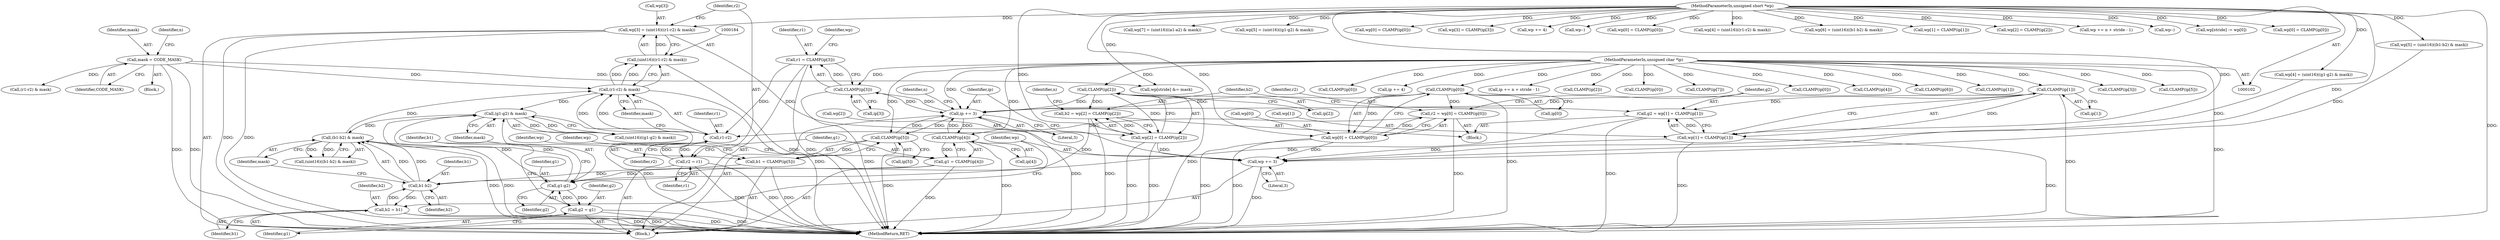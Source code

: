 digraph "0_libtiff_83a4b92815ea04969d494416eaae3d4c6b338e4a#diff-c8b4b355f9b5c06d585b23138e1c185f_0@array" {
"1000179" [label="(Call,wp[3] = (uint16)((r1-r2) & mask))"];
"1000183" [label="(Call,(uint16)((r1-r2) & mask))"];
"1000185" [label="(Call,(r1-r2) & mask)"];
"1000186" [label="(Call,r1-r2)"];
"1000173" [label="(Call,r1 = CLAMP(ip[3]))"];
"1000175" [label="(Call,CLAMP(ip[3]))"];
"1000236" [label="(Call,ip += 3)"];
"1000158" [label="(Call,CLAMP(ip[2]))"];
"1000103" [label="(MethodParameterIn,unsigned char *ip)"];
"1000215" [label="(Call,CLAMP(ip[5]))"];
"1000138" [label="(Call,CLAMP(ip[0]))"];
"1000195" [label="(Call,CLAMP(ip[4]))"];
"1000148" [label="(Call,CLAMP(ip[1]))"];
"1000190" [label="(Call,r2 = r1)"];
"1000132" [label="(Call,r2 = wp[0] = CLAMP(ip[0]))"];
"1000134" [label="(Call,wp[0] = CLAMP(ip[0]))"];
"1000106" [label="(MethodParameterIn,unsigned short *wp)"];
"1000225" [label="(Call,(b1-b2) & mask)"];
"1000226" [label="(Call,b1-b2)"];
"1000213" [label="(Call,b1 = CLAMP(ip[5]))"];
"1000152" [label="(Call,b2 = wp[2] = CLAMP(ip[2]))"];
"1000154" [label="(Call,wp[2] = CLAMP(ip[2]))"];
"1000230" [label="(Call,b2 = b1)"];
"1000205" [label="(Call,(g1-g2) & mask)"];
"1000206" [label="(Call,g1-g2)"];
"1000193" [label="(Call,g1 = CLAMP(ip[4]))"];
"1000210" [label="(Call,g2 = g1)"];
"1000142" [label="(Call,g2 = wp[1] = CLAMP(ip[1]))"];
"1000144" [label="(Call,wp[1] = CLAMP(ip[1]))"];
"1000119" [label="(Call,mask = CODE_MASK)"];
"1000233" [label="(Call,wp += 3)"];
"1000298" [label="(Call,CLAMP(ip[4]))"];
"1000362" [label="(Call,wp[7] = (uint16)((a1-a2) & mask))"];
"1000221" [label="(Identifier,wp)"];
"1000148" [label="(Call,CLAMP(ip[1]))"];
"1000179" [label="(Call,wp[3] = (uint16)((r1-r2) & mask))"];
"1000227" [label="(Identifier,b1)"];
"1000133" [label="(Identifier,r2)"];
"1000193" [label="(Call,g1 = CLAMP(ip[4]))"];
"1000174" [label="(Identifier,r1)"];
"1000230" [label="(Call,b2 = b1)"];
"1000322" [label="(Call,wp[5] = (uint16)((g1-g2) & mask))"];
"1000423" [label="(Call,wp[stride] &= mask)"];
"1000209" [label="(Identifier,mask)"];
"1000124" [label="(Identifier,n)"];
"1000247" [label="(Call,wp[0] = CLAMP(ip[0]))"];
"1000235" [label="(Literal,3)"];
"1000103" [label="(MethodParameterIn,unsigned char *ip)"];
"1000185" [label="(Call,(r1-r2) & mask)"];
"1000194" [label="(Identifier,g1)"];
"1000208" [label="(Identifier,g2)"];
"1000173" [label="(Call,r1 = CLAMP(ip[3]))"];
"1000277" [label="(Call,wp[3] = CLAMP(ip[3]))"];
"1000108" [label="(Block,)"];
"1000139" [label="(Call,ip[0])"];
"1000190" [label="(Call,r2 = r1)"];
"1000223" [label="(Call,(uint16)((b1-b2) & mask))"];
"1000445" [label="(MethodReturn,RET)"];
"1000138" [label="(Call,CLAMP(ip[0]))"];
"1000169" [label="(Block,)"];
"1000232" [label="(Identifier,b1)"];
"1000167" [label="(Identifier,n)"];
"1000338" [label="(Call,CLAMP(ip[6]))"];
"1000215" [label="(Call,CLAMP(ip[5]))"];
"1000196" [label="(Call,ip[4])"];
"1000181" [label="(Identifier,wp)"];
"1000261" [label="(Call,CLAMP(ip[1]))"];
"1000191" [label="(Identifier,r2)"];
"1000225" [label="(Call,(b1-b2) & mask)"];
"1000376" [label="(Call,wp += 4)"];
"1000281" [label="(Call,CLAMP(ip[3]))"];
"1000212" [label="(Identifier,g1)"];
"1000195" [label="(Call,CLAMP(ip[4]))"];
"1000318" [label="(Call,CLAMP(ip[5]))"];
"1000237" [label="(Identifier,ip)"];
"1000203" [label="(Call,(uint16)((g1-g2) & mask))"];
"1000192" [label="(Identifier,r1)"];
"1000251" [label="(Call,CLAMP(ip[0]))"];
"1000205" [label="(Call,(g1-g2) & mask)"];
"1000379" [label="(Call,ip += 4)"];
"1000236" [label="(Call,ip += 3)"];
"1000158" [label="(Call,CLAMP(ip[2]))"];
"1000153" [label="(Identifier,b2)"];
"1000155" [label="(Call,wp[2])"];
"1000149" [label="(Call,ip[1])"];
"1000210" [label="(Call,g2 = g1)"];
"1000154" [label="(Call,wp[2] = CLAMP(ip[2]))"];
"1000428" [label="(Call,wp--)"];
"1000180" [label="(Call,wp[3])"];
"1000201" [label="(Identifier,wp)"];
"1000134" [label="(Call,wp[0] = CLAMP(ip[0]))"];
"1000143" [label="(Identifier,g2)"];
"1000214" [label="(Identifier,b1)"];
"1000228" [label="(Identifier,b2)"];
"1000219" [label="(Call,wp[5] = (uint16)((b1-b2) & mask))"];
"1000408" [label="(Call,wp[0] = CLAMP(ip[0]))"];
"1000229" [label="(Identifier,mask)"];
"1000391" [label="(Call,ip += n + stride - 1)"];
"1000120" [label="(Identifier,mask)"];
"1000189" [label="(Identifier,mask)"];
"1000142" [label="(Call,g2 = wp[1] = CLAMP(ip[1]))"];
"1000163" [label="(Identifier,n)"];
"1000231" [label="(Identifier,b2)"];
"1000159" [label="(Call,ip[2])"];
"1000152" [label="(Call,b2 = wp[2] = CLAMP(ip[2]))"];
"1000302" [label="(Call,wp[4] = (uint16)((r1-r2) & mask))"];
"1000238" [label="(Literal,3)"];
"1000342" [label="(Call,wp[6] = (uint16)((b1-b2) & mask))"];
"1000121" [label="(Identifier,CODE_MASK)"];
"1000119" [label="(Call,mask = CODE_MASK)"];
"1000183" [label="(Call,(uint16)((r1-r2) & mask))"];
"1000257" [label="(Call,wp[1] = CLAMP(ip[1]))"];
"1000267" [label="(Call,wp[2] = CLAMP(ip[2]))"];
"1000384" [label="(Call,wp += n + stride - 1)"];
"1000233" [label="(Call,wp += 3)"];
"1000206" [label="(Call,g1-g2)"];
"1000106" [label="(MethodParameterIn,unsigned short *wp)"];
"1000211" [label="(Identifier,g2)"];
"1000271" [label="(Call,CLAMP(ip[2]))"];
"1000186" [label="(Call,r1-r2)"];
"1000213" [label="(Call,b1 = CLAMP(ip[5]))"];
"1000443" [label="(Call,wp--)"];
"1000226" [label="(Call,b1-b2)"];
"1000216" [label="(Call,ip[5])"];
"1000439" [label="(Call,CLAMP(ip[0]))"];
"1000145" [label="(Call,wp[1])"];
"1000132" [label="(Call,r2 = wp[0] = CLAMP(ip[0]))"];
"1000358" [label="(Call,CLAMP(ip[7]))"];
"1000199" [label="(Call,wp[4] = (uint16)((g1-g2) & mask))"];
"1000144" [label="(Call,wp[1] = CLAMP(ip[1]))"];
"1000188" [label="(Identifier,r2)"];
"1000234" [label="(Identifier,wp)"];
"1000187" [label="(Identifier,r1)"];
"1000131" [label="(Block,)"];
"1000207" [label="(Identifier,g1)"];
"1000416" [label="(Call,wp[stride] -= wp[0])"];
"1000175" [label="(Call,CLAMP(ip[3]))"];
"1000176" [label="(Call,ip[3])"];
"1000412" [label="(Call,CLAMP(ip[0]))"];
"1000135" [label="(Call,wp[0])"];
"1000435" [label="(Call,wp[0] = CLAMP(ip[0]))"];
"1000308" [label="(Call,(r1-r2) & mask)"];
"1000179" -> "1000169"  [label="AST: "];
"1000179" -> "1000183"  [label="CFG: "];
"1000180" -> "1000179"  [label="AST: "];
"1000183" -> "1000179"  [label="AST: "];
"1000191" -> "1000179"  [label="CFG: "];
"1000179" -> "1000445"  [label="DDG: "];
"1000179" -> "1000445"  [label="DDG: "];
"1000183" -> "1000179"  [label="DDG: "];
"1000106" -> "1000179"  [label="DDG: "];
"1000179" -> "1000233"  [label="DDG: "];
"1000183" -> "1000185"  [label="CFG: "];
"1000184" -> "1000183"  [label="AST: "];
"1000185" -> "1000183"  [label="AST: "];
"1000183" -> "1000445"  [label="DDG: "];
"1000185" -> "1000183"  [label="DDG: "];
"1000185" -> "1000183"  [label="DDG: "];
"1000185" -> "1000189"  [label="CFG: "];
"1000186" -> "1000185"  [label="AST: "];
"1000189" -> "1000185"  [label="AST: "];
"1000185" -> "1000445"  [label="DDG: "];
"1000186" -> "1000185"  [label="DDG: "];
"1000186" -> "1000185"  [label="DDG: "];
"1000225" -> "1000185"  [label="DDG: "];
"1000119" -> "1000185"  [label="DDG: "];
"1000185" -> "1000205"  [label="DDG: "];
"1000186" -> "1000188"  [label="CFG: "];
"1000187" -> "1000186"  [label="AST: "];
"1000188" -> "1000186"  [label="AST: "];
"1000189" -> "1000186"  [label="CFG: "];
"1000173" -> "1000186"  [label="DDG: "];
"1000190" -> "1000186"  [label="DDG: "];
"1000132" -> "1000186"  [label="DDG: "];
"1000186" -> "1000190"  [label="DDG: "];
"1000173" -> "1000169"  [label="AST: "];
"1000173" -> "1000175"  [label="CFG: "];
"1000174" -> "1000173"  [label="AST: "];
"1000175" -> "1000173"  [label="AST: "];
"1000181" -> "1000173"  [label="CFG: "];
"1000173" -> "1000445"  [label="DDG: "];
"1000175" -> "1000173"  [label="DDG: "];
"1000175" -> "1000176"  [label="CFG: "];
"1000176" -> "1000175"  [label="AST: "];
"1000175" -> "1000445"  [label="DDG: "];
"1000236" -> "1000175"  [label="DDG: "];
"1000103" -> "1000175"  [label="DDG: "];
"1000175" -> "1000236"  [label="DDG: "];
"1000236" -> "1000169"  [label="AST: "];
"1000236" -> "1000238"  [label="CFG: "];
"1000237" -> "1000236"  [label="AST: "];
"1000238" -> "1000236"  [label="AST: "];
"1000167" -> "1000236"  [label="CFG: "];
"1000236" -> "1000445"  [label="DDG: "];
"1000236" -> "1000195"  [label="DDG: "];
"1000236" -> "1000215"  [label="DDG: "];
"1000158" -> "1000236"  [label="DDG: "];
"1000215" -> "1000236"  [label="DDG: "];
"1000138" -> "1000236"  [label="DDG: "];
"1000195" -> "1000236"  [label="DDG: "];
"1000148" -> "1000236"  [label="DDG: "];
"1000103" -> "1000236"  [label="DDG: "];
"1000158" -> "1000154"  [label="AST: "];
"1000158" -> "1000159"  [label="CFG: "];
"1000159" -> "1000158"  [label="AST: "];
"1000154" -> "1000158"  [label="CFG: "];
"1000158" -> "1000445"  [label="DDG: "];
"1000158" -> "1000152"  [label="DDG: "];
"1000158" -> "1000154"  [label="DDG: "];
"1000103" -> "1000158"  [label="DDG: "];
"1000103" -> "1000102"  [label="AST: "];
"1000103" -> "1000445"  [label="DDG: "];
"1000103" -> "1000138"  [label="DDG: "];
"1000103" -> "1000148"  [label="DDG: "];
"1000103" -> "1000195"  [label="DDG: "];
"1000103" -> "1000215"  [label="DDG: "];
"1000103" -> "1000251"  [label="DDG: "];
"1000103" -> "1000261"  [label="DDG: "];
"1000103" -> "1000271"  [label="DDG: "];
"1000103" -> "1000281"  [label="DDG: "];
"1000103" -> "1000298"  [label="DDG: "];
"1000103" -> "1000318"  [label="DDG: "];
"1000103" -> "1000338"  [label="DDG: "];
"1000103" -> "1000358"  [label="DDG: "];
"1000103" -> "1000379"  [label="DDG: "];
"1000103" -> "1000391"  [label="DDG: "];
"1000103" -> "1000412"  [label="DDG: "];
"1000103" -> "1000439"  [label="DDG: "];
"1000215" -> "1000213"  [label="AST: "];
"1000215" -> "1000216"  [label="CFG: "];
"1000216" -> "1000215"  [label="AST: "];
"1000213" -> "1000215"  [label="CFG: "];
"1000215" -> "1000445"  [label="DDG: "];
"1000215" -> "1000213"  [label="DDG: "];
"1000138" -> "1000134"  [label="AST: "];
"1000138" -> "1000139"  [label="CFG: "];
"1000139" -> "1000138"  [label="AST: "];
"1000134" -> "1000138"  [label="CFG: "];
"1000138" -> "1000445"  [label="DDG: "];
"1000138" -> "1000132"  [label="DDG: "];
"1000138" -> "1000134"  [label="DDG: "];
"1000195" -> "1000193"  [label="AST: "];
"1000195" -> "1000196"  [label="CFG: "];
"1000196" -> "1000195"  [label="AST: "];
"1000193" -> "1000195"  [label="CFG: "];
"1000195" -> "1000445"  [label="DDG: "];
"1000195" -> "1000193"  [label="DDG: "];
"1000148" -> "1000144"  [label="AST: "];
"1000148" -> "1000149"  [label="CFG: "];
"1000149" -> "1000148"  [label="AST: "];
"1000144" -> "1000148"  [label="CFG: "];
"1000148" -> "1000445"  [label="DDG: "];
"1000148" -> "1000142"  [label="DDG: "];
"1000148" -> "1000144"  [label="DDG: "];
"1000190" -> "1000169"  [label="AST: "];
"1000190" -> "1000192"  [label="CFG: "];
"1000191" -> "1000190"  [label="AST: "];
"1000192" -> "1000190"  [label="AST: "];
"1000194" -> "1000190"  [label="CFG: "];
"1000190" -> "1000445"  [label="DDG: "];
"1000190" -> "1000445"  [label="DDG: "];
"1000132" -> "1000131"  [label="AST: "];
"1000132" -> "1000134"  [label="CFG: "];
"1000133" -> "1000132"  [label="AST: "];
"1000134" -> "1000132"  [label="AST: "];
"1000143" -> "1000132"  [label="CFG: "];
"1000132" -> "1000445"  [label="DDG: "];
"1000134" -> "1000132"  [label="DDG: "];
"1000135" -> "1000134"  [label="AST: "];
"1000134" -> "1000445"  [label="DDG: "];
"1000134" -> "1000445"  [label="DDG: "];
"1000106" -> "1000134"  [label="DDG: "];
"1000134" -> "1000233"  [label="DDG: "];
"1000106" -> "1000102"  [label="AST: "];
"1000106" -> "1000445"  [label="DDG: "];
"1000106" -> "1000144"  [label="DDG: "];
"1000106" -> "1000154"  [label="DDG: "];
"1000106" -> "1000199"  [label="DDG: "];
"1000106" -> "1000219"  [label="DDG: "];
"1000106" -> "1000233"  [label="DDG: "];
"1000106" -> "1000247"  [label="DDG: "];
"1000106" -> "1000257"  [label="DDG: "];
"1000106" -> "1000267"  [label="DDG: "];
"1000106" -> "1000277"  [label="DDG: "];
"1000106" -> "1000302"  [label="DDG: "];
"1000106" -> "1000322"  [label="DDG: "];
"1000106" -> "1000342"  [label="DDG: "];
"1000106" -> "1000362"  [label="DDG: "];
"1000106" -> "1000376"  [label="DDG: "];
"1000106" -> "1000384"  [label="DDG: "];
"1000106" -> "1000408"  [label="DDG: "];
"1000106" -> "1000416"  [label="DDG: "];
"1000106" -> "1000423"  [label="DDG: "];
"1000106" -> "1000428"  [label="DDG: "];
"1000106" -> "1000435"  [label="DDG: "];
"1000106" -> "1000443"  [label="DDG: "];
"1000225" -> "1000223"  [label="AST: "];
"1000225" -> "1000229"  [label="CFG: "];
"1000226" -> "1000225"  [label="AST: "];
"1000229" -> "1000225"  [label="AST: "];
"1000223" -> "1000225"  [label="CFG: "];
"1000225" -> "1000445"  [label="DDG: "];
"1000225" -> "1000445"  [label="DDG: "];
"1000225" -> "1000223"  [label="DDG: "];
"1000225" -> "1000223"  [label="DDG: "];
"1000226" -> "1000225"  [label="DDG: "];
"1000226" -> "1000225"  [label="DDG: "];
"1000205" -> "1000225"  [label="DDG: "];
"1000226" -> "1000228"  [label="CFG: "];
"1000227" -> "1000226"  [label="AST: "];
"1000228" -> "1000226"  [label="AST: "];
"1000229" -> "1000226"  [label="CFG: "];
"1000213" -> "1000226"  [label="DDG: "];
"1000152" -> "1000226"  [label="DDG: "];
"1000230" -> "1000226"  [label="DDG: "];
"1000226" -> "1000230"  [label="DDG: "];
"1000213" -> "1000169"  [label="AST: "];
"1000214" -> "1000213"  [label="AST: "];
"1000221" -> "1000213"  [label="CFG: "];
"1000213" -> "1000445"  [label="DDG: "];
"1000152" -> "1000131"  [label="AST: "];
"1000152" -> "1000154"  [label="CFG: "];
"1000153" -> "1000152"  [label="AST: "];
"1000154" -> "1000152"  [label="AST: "];
"1000163" -> "1000152"  [label="CFG: "];
"1000152" -> "1000445"  [label="DDG: "];
"1000154" -> "1000152"  [label="DDG: "];
"1000155" -> "1000154"  [label="AST: "];
"1000154" -> "1000445"  [label="DDG: "];
"1000154" -> "1000445"  [label="DDG: "];
"1000154" -> "1000233"  [label="DDG: "];
"1000230" -> "1000169"  [label="AST: "];
"1000230" -> "1000232"  [label="CFG: "];
"1000231" -> "1000230"  [label="AST: "];
"1000232" -> "1000230"  [label="AST: "];
"1000234" -> "1000230"  [label="CFG: "];
"1000230" -> "1000445"  [label="DDG: "];
"1000230" -> "1000445"  [label="DDG: "];
"1000205" -> "1000203"  [label="AST: "];
"1000205" -> "1000209"  [label="CFG: "];
"1000206" -> "1000205"  [label="AST: "];
"1000209" -> "1000205"  [label="AST: "];
"1000203" -> "1000205"  [label="CFG: "];
"1000205" -> "1000445"  [label="DDG: "];
"1000205" -> "1000203"  [label="DDG: "];
"1000205" -> "1000203"  [label="DDG: "];
"1000206" -> "1000205"  [label="DDG: "];
"1000206" -> "1000205"  [label="DDG: "];
"1000206" -> "1000208"  [label="CFG: "];
"1000207" -> "1000206"  [label="AST: "];
"1000208" -> "1000206"  [label="AST: "];
"1000209" -> "1000206"  [label="CFG: "];
"1000193" -> "1000206"  [label="DDG: "];
"1000210" -> "1000206"  [label="DDG: "];
"1000142" -> "1000206"  [label="DDG: "];
"1000206" -> "1000210"  [label="DDG: "];
"1000193" -> "1000169"  [label="AST: "];
"1000194" -> "1000193"  [label="AST: "];
"1000201" -> "1000193"  [label="CFG: "];
"1000193" -> "1000445"  [label="DDG: "];
"1000210" -> "1000169"  [label="AST: "];
"1000210" -> "1000212"  [label="CFG: "];
"1000211" -> "1000210"  [label="AST: "];
"1000212" -> "1000210"  [label="AST: "];
"1000214" -> "1000210"  [label="CFG: "];
"1000210" -> "1000445"  [label="DDG: "];
"1000210" -> "1000445"  [label="DDG: "];
"1000142" -> "1000131"  [label="AST: "];
"1000142" -> "1000144"  [label="CFG: "];
"1000143" -> "1000142"  [label="AST: "];
"1000144" -> "1000142"  [label="AST: "];
"1000153" -> "1000142"  [label="CFG: "];
"1000142" -> "1000445"  [label="DDG: "];
"1000144" -> "1000142"  [label="DDG: "];
"1000145" -> "1000144"  [label="AST: "];
"1000144" -> "1000445"  [label="DDG: "];
"1000144" -> "1000445"  [label="DDG: "];
"1000144" -> "1000233"  [label="DDG: "];
"1000119" -> "1000108"  [label="AST: "];
"1000119" -> "1000121"  [label="CFG: "];
"1000120" -> "1000119"  [label="AST: "];
"1000121" -> "1000119"  [label="AST: "];
"1000124" -> "1000119"  [label="CFG: "];
"1000119" -> "1000445"  [label="DDG: "];
"1000119" -> "1000445"  [label="DDG: "];
"1000119" -> "1000308"  [label="DDG: "];
"1000119" -> "1000423"  [label="DDG: "];
"1000233" -> "1000169"  [label="AST: "];
"1000233" -> "1000235"  [label="CFG: "];
"1000234" -> "1000233"  [label="AST: "];
"1000235" -> "1000233"  [label="AST: "];
"1000237" -> "1000233"  [label="CFG: "];
"1000233" -> "1000445"  [label="DDG: "];
"1000199" -> "1000233"  [label="DDG: "];
"1000219" -> "1000233"  [label="DDG: "];
}
